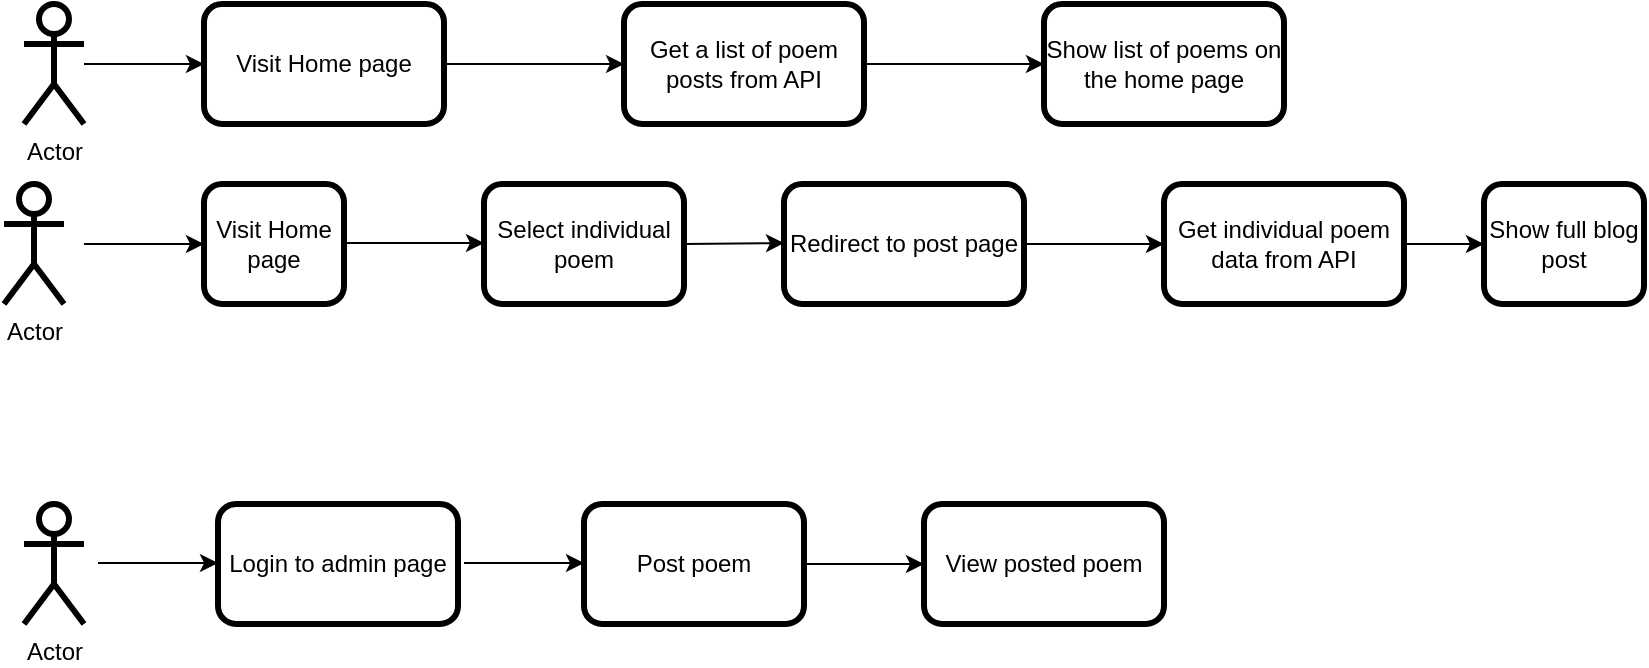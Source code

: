 <mxfile version="13.8.7" type="github">
  <diagram id="Yi9HSiLjgrskKvtW_kwx" name="Page-1">
    <mxGraphModel dx="1102" dy="525" grid="1" gridSize="10" guides="1" tooltips="1" connect="1" arrows="1" fold="1" page="1" pageScale="1" pageWidth="850" pageHeight="1100" math="0" shadow="0">
      <root>
        <mxCell id="0" />
        <mxCell id="1" parent="0" />
        <mxCell id="MxWogmLeJxLphhxJlBBR-1" value="Actor" style="shape=umlActor;verticalLabelPosition=bottom;verticalAlign=top;html=1;outlineConnect=0;strokeWidth=3;" vertex="1" parent="1">
          <mxGeometry x="50" y="90" width="30" height="60" as="geometry" />
        </mxCell>
        <mxCell id="MxWogmLeJxLphhxJlBBR-2" value="Get a list of poem posts from API" style="rounded=1;whiteSpace=wrap;html=1;strokeWidth=3;" vertex="1" parent="1">
          <mxGeometry x="350" y="90" width="120" height="60" as="geometry" />
        </mxCell>
        <mxCell id="MxWogmLeJxLphhxJlBBR-3" value="Visit Home page" style="rounded=1;whiteSpace=wrap;html=1;strokeWidth=3;" vertex="1" parent="1">
          <mxGeometry x="140" y="90" width="120" height="60" as="geometry" />
        </mxCell>
        <mxCell id="MxWogmLeJxLphhxJlBBR-4" value="Show list of poems on the home page" style="rounded=1;whiteSpace=wrap;html=1;strokeWidth=3;" vertex="1" parent="1">
          <mxGeometry x="560" y="90" width="120" height="60" as="geometry" />
        </mxCell>
        <mxCell id="MxWogmLeJxLphhxJlBBR-5" value="" style="endArrow=classic;html=1;" edge="1" parent="1" source="MxWogmLeJxLphhxJlBBR-1">
          <mxGeometry width="50" height="50" relative="1" as="geometry">
            <mxPoint x="90" y="170" as="sourcePoint" />
            <mxPoint x="140" y="120" as="targetPoint" />
            <Array as="points" />
          </mxGeometry>
        </mxCell>
        <mxCell id="MxWogmLeJxLphhxJlBBR-6" value="" style="endArrow=classic;html=1;entryX=0;entryY=0.5;entryDx=0;entryDy=0;exitX=1;exitY=0.5;exitDx=0;exitDy=0;" edge="1" parent="1" source="MxWogmLeJxLphhxJlBBR-3" target="MxWogmLeJxLphhxJlBBR-2">
          <mxGeometry width="50" height="50" relative="1" as="geometry">
            <mxPoint x="260" y="220" as="sourcePoint" />
            <mxPoint x="310" y="170" as="targetPoint" />
            <Array as="points">
              <mxPoint x="280" y="120" />
              <mxPoint x="300" y="120" />
            </Array>
          </mxGeometry>
        </mxCell>
        <mxCell id="MxWogmLeJxLphhxJlBBR-7" value="" style="endArrow=classic;html=1;entryX=0;entryY=0.5;entryDx=0;entryDy=0;exitX=1;exitY=0.5;exitDx=0;exitDy=0;" edge="1" parent="1" source="MxWogmLeJxLphhxJlBBR-2" target="MxWogmLeJxLphhxJlBBR-4">
          <mxGeometry width="50" height="50" relative="1" as="geometry">
            <mxPoint x="468" y="185" as="sourcePoint" />
            <mxPoint x="518" y="135" as="targetPoint" />
            <Array as="points">
              <mxPoint x="500" y="120" />
            </Array>
          </mxGeometry>
        </mxCell>
        <mxCell id="MxWogmLeJxLphhxJlBBR-8" value="Actor" style="shape=umlActor;verticalLabelPosition=bottom;verticalAlign=top;html=1;outlineConnect=0;strokeWidth=3;" vertex="1" parent="1">
          <mxGeometry x="50" y="340" width="30" height="60" as="geometry" />
        </mxCell>
        <mxCell id="MxWogmLeJxLphhxJlBBR-9" value="Login to admin page" style="rounded=1;whiteSpace=wrap;html=1;strokeWidth=3;" vertex="1" parent="1">
          <mxGeometry x="147" y="340" width="120" height="60" as="geometry" />
        </mxCell>
        <mxCell id="MxWogmLeJxLphhxJlBBR-10" value="Post poem" style="rounded=1;whiteSpace=wrap;html=1;strokeWidth=3;" vertex="1" parent="1">
          <mxGeometry x="330" y="340" width="110" height="60" as="geometry" />
        </mxCell>
        <mxCell id="MxWogmLeJxLphhxJlBBR-11" value="View posted poem" style="rounded=1;whiteSpace=wrap;html=1;strokeWidth=3;" vertex="1" parent="1">
          <mxGeometry x="500" y="340" width="120" height="60" as="geometry" />
        </mxCell>
        <mxCell id="MxWogmLeJxLphhxJlBBR-12" value="" style="endArrow=classic;html=1;entryX=0;entryY=0.5;entryDx=0;entryDy=0;" edge="1" parent="1" target="MxWogmLeJxLphhxJlBBR-11">
          <mxGeometry width="50" height="50" relative="1" as="geometry">
            <mxPoint x="440" y="370" as="sourcePoint" />
            <mxPoint x="490" y="320" as="targetPoint" />
          </mxGeometry>
        </mxCell>
        <mxCell id="MxWogmLeJxLphhxJlBBR-13" value="" style="endArrow=classic;html=1;entryX=0;entryY=0.5;entryDx=0;entryDy=0;" edge="1" parent="1">
          <mxGeometry width="50" height="50" relative="1" as="geometry">
            <mxPoint x="270" y="369.5" as="sourcePoint" />
            <mxPoint x="330" y="369.5" as="targetPoint" />
          </mxGeometry>
        </mxCell>
        <mxCell id="MxWogmLeJxLphhxJlBBR-14" value="" style="endArrow=classic;html=1;entryX=0;entryY=0.5;entryDx=0;entryDy=0;" edge="1" parent="1">
          <mxGeometry width="50" height="50" relative="1" as="geometry">
            <mxPoint x="87" y="369.5" as="sourcePoint" />
            <mxPoint x="147" y="369.5" as="targetPoint" />
          </mxGeometry>
        </mxCell>
        <mxCell id="MxWogmLeJxLphhxJlBBR-15" value="Select individual poem" style="rounded=1;whiteSpace=wrap;html=1;strokeWidth=3;" vertex="1" parent="1">
          <mxGeometry x="280" y="180" width="100" height="60" as="geometry" />
        </mxCell>
        <mxCell id="MxWogmLeJxLphhxJlBBR-16" value="Visit Home page" style="rounded=1;whiteSpace=wrap;html=1;strokeWidth=3;" vertex="1" parent="1">
          <mxGeometry x="140" y="180" width="70" height="60" as="geometry" />
        </mxCell>
        <mxCell id="MxWogmLeJxLphhxJlBBR-17" value="Redirect to post page" style="rounded=1;whiteSpace=wrap;html=1;strokeWidth=3;" vertex="1" parent="1">
          <mxGeometry x="430" y="180" width="120" height="60" as="geometry" />
        </mxCell>
        <mxCell id="MxWogmLeJxLphhxJlBBR-18" value="" style="endArrow=classic;html=1;" edge="1" parent="1">
          <mxGeometry width="50" height="50" relative="1" as="geometry">
            <mxPoint x="80" y="210" as="sourcePoint" />
            <mxPoint x="140" y="210" as="targetPoint" />
            <Array as="points" />
          </mxGeometry>
        </mxCell>
        <mxCell id="MxWogmLeJxLphhxJlBBR-21" value="Actor" style="shape=umlActor;verticalLabelPosition=bottom;verticalAlign=top;html=1;outlineConnect=0;strokeWidth=3;" vertex="1" parent="1">
          <mxGeometry x="40" y="180" width="30" height="60" as="geometry" />
        </mxCell>
        <mxCell id="MxWogmLeJxLphhxJlBBR-22" value="Get individual poem data from API" style="rounded=1;whiteSpace=wrap;html=1;strokeWidth=3;" vertex="1" parent="1">
          <mxGeometry x="620" y="180" width="120" height="60" as="geometry" />
        </mxCell>
        <mxCell id="MxWogmLeJxLphhxJlBBR-27" value="Show full blog post" style="rounded=1;whiteSpace=wrap;html=1;strokeWidth=3;" vertex="1" parent="1">
          <mxGeometry x="780" y="180" width="80" height="60" as="geometry" />
        </mxCell>
        <mxCell id="MxWogmLeJxLphhxJlBBR-28" value="" style="endArrow=classic;html=1;exitX=1;exitY=0.5;exitDx=0;exitDy=0;entryX=0;entryY=0.5;entryDx=0;entryDy=0;" edge="1" parent="1" source="MxWogmLeJxLphhxJlBBR-22" target="MxWogmLeJxLphhxJlBBR-27">
          <mxGeometry width="50" height="50" relative="1" as="geometry">
            <mxPoint x="730" y="250" as="sourcePoint" />
            <mxPoint x="780" y="200" as="targetPoint" />
          </mxGeometry>
        </mxCell>
        <mxCell id="MxWogmLeJxLphhxJlBBR-29" value="" style="endArrow=classic;html=1;exitX=1;exitY=0.5;exitDx=0;exitDy=0;" edge="1" parent="1" source="MxWogmLeJxLphhxJlBBR-17">
          <mxGeometry width="50" height="50" relative="1" as="geometry">
            <mxPoint x="570" y="260" as="sourcePoint" />
            <mxPoint x="620" y="210" as="targetPoint" />
          </mxGeometry>
        </mxCell>
        <mxCell id="MxWogmLeJxLphhxJlBBR-30" value="" style="endArrow=classic;html=1;exitX=1;exitY=0.5;exitDx=0;exitDy=0;" edge="1" parent="1">
          <mxGeometry width="50" height="50" relative="1" as="geometry">
            <mxPoint x="210" y="209.5" as="sourcePoint" />
            <mxPoint x="280" y="209.5" as="targetPoint" />
          </mxGeometry>
        </mxCell>
        <mxCell id="MxWogmLeJxLphhxJlBBR-31" value="" style="endArrow=classic;html=1;" edge="1" parent="1">
          <mxGeometry width="50" height="50" relative="1" as="geometry">
            <mxPoint x="380" y="210" as="sourcePoint" />
            <mxPoint x="430" y="209.5" as="targetPoint" />
          </mxGeometry>
        </mxCell>
      </root>
    </mxGraphModel>
  </diagram>
</mxfile>
